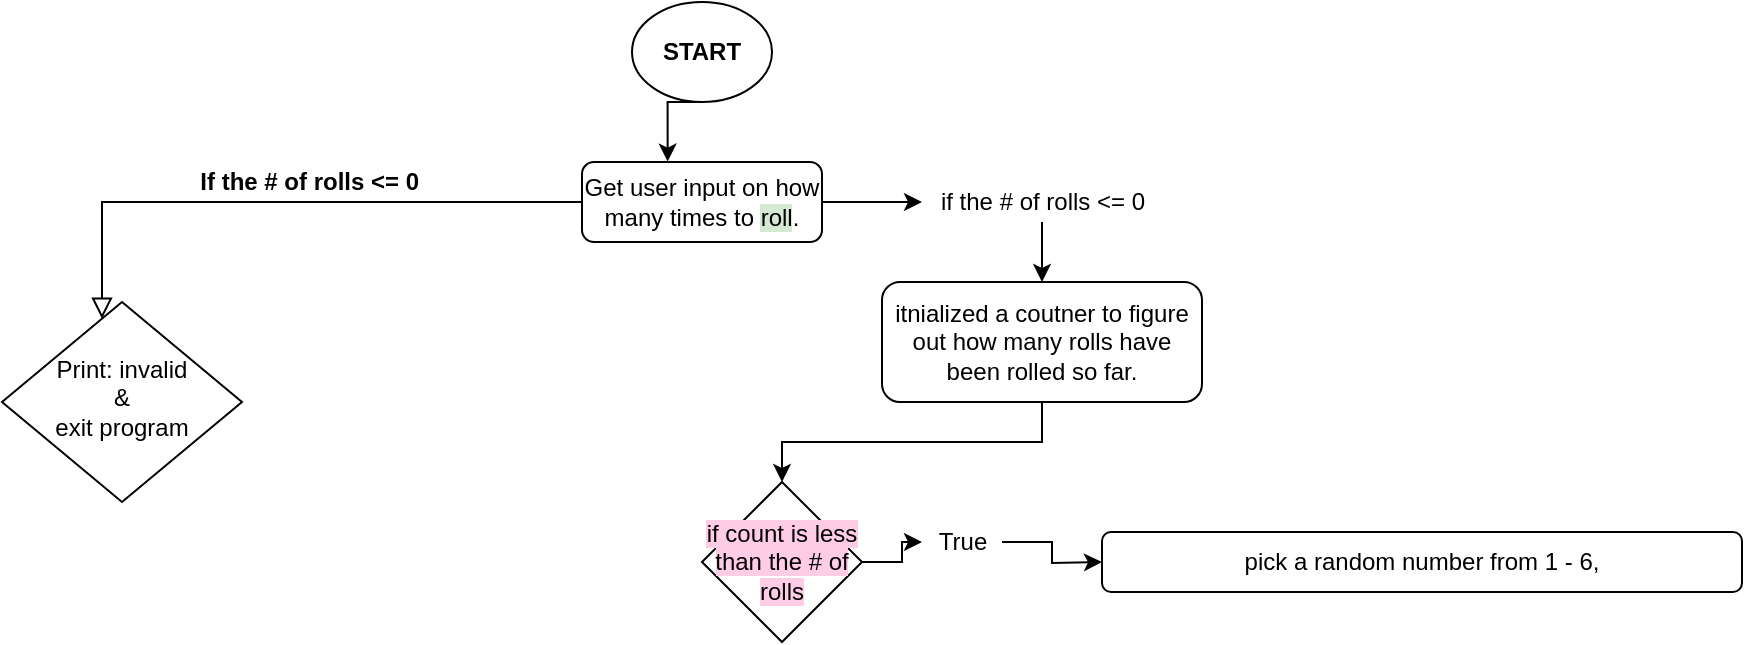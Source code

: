 <mxfile version="13.7.5" type="github">
  <diagram id="C5RBs43oDa-KdzZeNtuy" name="Page-1">
    <mxGraphModel dx="1384" dy="773" grid="1" gridSize="10" guides="1" tooltips="1" connect="1" arrows="1" fold="1" page="1" pageScale="1" pageWidth="3300" pageHeight="4681" math="0" shadow="0">
      <root>
        <mxCell id="WIyWlLk6GJQsqaUBKTNV-0" />
        <mxCell id="WIyWlLk6GJQsqaUBKTNV-1" parent="WIyWlLk6GJQsqaUBKTNV-0" />
        <mxCell id="WIyWlLk6GJQsqaUBKTNV-2" value="" style="rounded=0;html=1;jettySize=auto;orthogonalLoop=1;fontSize=11;endArrow=block;endFill=0;endSize=8;strokeWidth=1;shadow=0;labelBackgroundColor=none;edgeStyle=orthogonalEdgeStyle;" parent="WIyWlLk6GJQsqaUBKTNV-1" source="WIyWlLk6GJQsqaUBKTNV-3" target="WIyWlLk6GJQsqaUBKTNV-6" edge="1">
          <mxGeometry relative="1" as="geometry">
            <Array as="points">
              <mxPoint x="80" y="130" />
              <mxPoint x="80" y="210" />
            </Array>
          </mxGeometry>
        </mxCell>
        <mxCell id="z_x1HPJg9QPL25zoABe8-66" style="edgeStyle=orthogonalEdgeStyle;rounded=0;orthogonalLoop=1;jettySize=auto;html=1;exitX=1;exitY=0.5;exitDx=0;exitDy=0;" edge="1" parent="WIyWlLk6GJQsqaUBKTNV-1" source="WIyWlLk6GJQsqaUBKTNV-3" target="z_x1HPJg9QPL25zoABe8-5">
          <mxGeometry relative="1" as="geometry" />
        </mxCell>
        <mxCell id="WIyWlLk6GJQsqaUBKTNV-3" value="Get user input on how many times to &lt;span style=&quot;background-color: rgb(213 , 232 , 212)&quot;&gt;roll&lt;/span&gt;." style="rounded=1;whiteSpace=wrap;html=1;fontSize=12;glass=0;strokeWidth=1;shadow=0;" parent="WIyWlLk6GJQsqaUBKTNV-1" vertex="1">
          <mxGeometry x="320" y="110" width="120" height="40" as="geometry" />
        </mxCell>
        <mxCell id="WIyWlLk6GJQsqaUBKTNV-6" value="Print: invalid&lt;br&gt;&amp;amp;&lt;br&gt;exit program" style="rhombus;whiteSpace=wrap;html=1;shadow=0;fontFamily=Helvetica;fontSize=12;align=center;strokeWidth=1;spacing=6;spacingTop=-4;" parent="WIyWlLk6GJQsqaUBKTNV-1" vertex="1">
          <mxGeometry x="30" y="180" width="120" height="100" as="geometry" />
        </mxCell>
        <mxCell id="z_x1HPJg9QPL25zoABe8-1" style="edgeStyle=orthogonalEdgeStyle;rounded=0;orthogonalLoop=1;jettySize=auto;html=1;exitX=0.5;exitY=1;exitDx=0;exitDy=0;entryX=0.357;entryY=-0.005;entryDx=0;entryDy=0;entryPerimeter=0;" edge="1" parent="WIyWlLk6GJQsqaUBKTNV-1" source="z_x1HPJg9QPL25zoABe8-0" target="WIyWlLk6GJQsqaUBKTNV-3">
          <mxGeometry relative="1" as="geometry" />
        </mxCell>
        <mxCell id="z_x1HPJg9QPL25zoABe8-0" value="&lt;b&gt;START&lt;/b&gt;" style="ellipse;whiteSpace=wrap;html=1;" vertex="1" parent="WIyWlLk6GJQsqaUBKTNV-1">
          <mxGeometry x="345" y="30" width="70" height="50" as="geometry" />
        </mxCell>
        <mxCell id="z_x1HPJg9QPL25zoABe8-3" value="&lt;b&gt;If the # of rolls &amp;lt;= 0&amp;nbsp;&lt;/b&gt;" style="text;html=1;align=center;verticalAlign=middle;resizable=0;points=[];autosize=1;" vertex="1" parent="WIyWlLk6GJQsqaUBKTNV-1">
          <mxGeometry x="120" y="110" width="130" height="20" as="geometry" />
        </mxCell>
        <mxCell id="z_x1HPJg9QPL25zoABe8-65" value="" style="edgeStyle=orthogonalEdgeStyle;rounded=0;orthogonalLoop=1;jettySize=auto;html=1;" edge="1" parent="WIyWlLk6GJQsqaUBKTNV-1" source="z_x1HPJg9QPL25zoABe8-5" target="z_x1HPJg9QPL25zoABe8-6">
          <mxGeometry relative="1" as="geometry" />
        </mxCell>
        <mxCell id="z_x1HPJg9QPL25zoABe8-5" value="if the # of rolls &amp;lt;= 0" style="text;html=1;align=center;verticalAlign=middle;resizable=0;points=[];autosize=1;" vertex="1" parent="WIyWlLk6GJQsqaUBKTNV-1">
          <mxGeometry x="490" y="120" width="120" height="20" as="geometry" />
        </mxCell>
        <mxCell id="z_x1HPJg9QPL25zoABe8-14" style="edgeStyle=orthogonalEdgeStyle;rounded=0;orthogonalLoop=1;jettySize=auto;html=1;exitX=0.5;exitY=1;exitDx=0;exitDy=0;entryX=0.5;entryY=0;entryDx=0;entryDy=0;" edge="1" parent="WIyWlLk6GJQsqaUBKTNV-1" source="z_x1HPJg9QPL25zoABe8-6" target="z_x1HPJg9QPL25zoABe8-10">
          <mxGeometry relative="1" as="geometry" />
        </mxCell>
        <mxCell id="z_x1HPJg9QPL25zoABe8-6" value="itnialized a coutner to figure out how many rolls have been rolled so far." style="rounded=1;whiteSpace=wrap;html=1;" vertex="1" parent="WIyWlLk6GJQsqaUBKTNV-1">
          <mxGeometry x="470" y="170" width="160" height="60" as="geometry" />
        </mxCell>
        <mxCell id="z_x1HPJg9QPL25zoABe8-49" style="edgeStyle=orthogonalEdgeStyle;rounded=0;orthogonalLoop=1;jettySize=auto;html=1;exitX=1;exitY=0.5;exitDx=0;exitDy=0;" edge="1" parent="WIyWlLk6GJQsqaUBKTNV-1" source="z_x1HPJg9QPL25zoABe8-51">
          <mxGeometry relative="1" as="geometry">
            <mxPoint x="580" y="310" as="targetPoint" />
          </mxGeometry>
        </mxCell>
        <mxCell id="z_x1HPJg9QPL25zoABe8-10" value="&lt;span style=&quot;background-color: rgb(255 , 204 , 230)&quot;&gt;if count is less than the # of rolls&lt;/span&gt;" style="rhombus;whiteSpace=wrap;html=1;fillColor=#FFFFFF;" vertex="1" parent="WIyWlLk6GJQsqaUBKTNV-1">
          <mxGeometry x="380" y="270" width="80" height="80" as="geometry" />
        </mxCell>
        <mxCell id="z_x1HPJg9QPL25zoABe8-53" value="pick a random number from 1 - 6," style="rounded=1;whiteSpace=wrap;html=1;fillColor=#FFFFFF;" vertex="1" parent="WIyWlLk6GJQsqaUBKTNV-1">
          <mxGeometry x="580" y="295" width="320" height="30" as="geometry" />
        </mxCell>
        <mxCell id="z_x1HPJg9QPL25zoABe8-51" value="True" style="text;html=1;align=center;verticalAlign=middle;resizable=0;points=[];autosize=1;" vertex="1" parent="WIyWlLk6GJQsqaUBKTNV-1">
          <mxGeometry x="490" y="290" width="40" height="20" as="geometry" />
        </mxCell>
        <mxCell id="z_x1HPJg9QPL25zoABe8-67" style="edgeStyle=orthogonalEdgeStyle;rounded=0;orthogonalLoop=1;jettySize=auto;html=1;exitX=1;exitY=0.5;exitDx=0;exitDy=0;" edge="1" parent="WIyWlLk6GJQsqaUBKTNV-1" source="z_x1HPJg9QPL25zoABe8-10" target="z_x1HPJg9QPL25zoABe8-51">
          <mxGeometry relative="1" as="geometry">
            <mxPoint x="580" y="310" as="targetPoint" />
            <mxPoint x="460" y="310" as="sourcePoint" />
          </mxGeometry>
        </mxCell>
      </root>
    </mxGraphModel>
  </diagram>
</mxfile>
